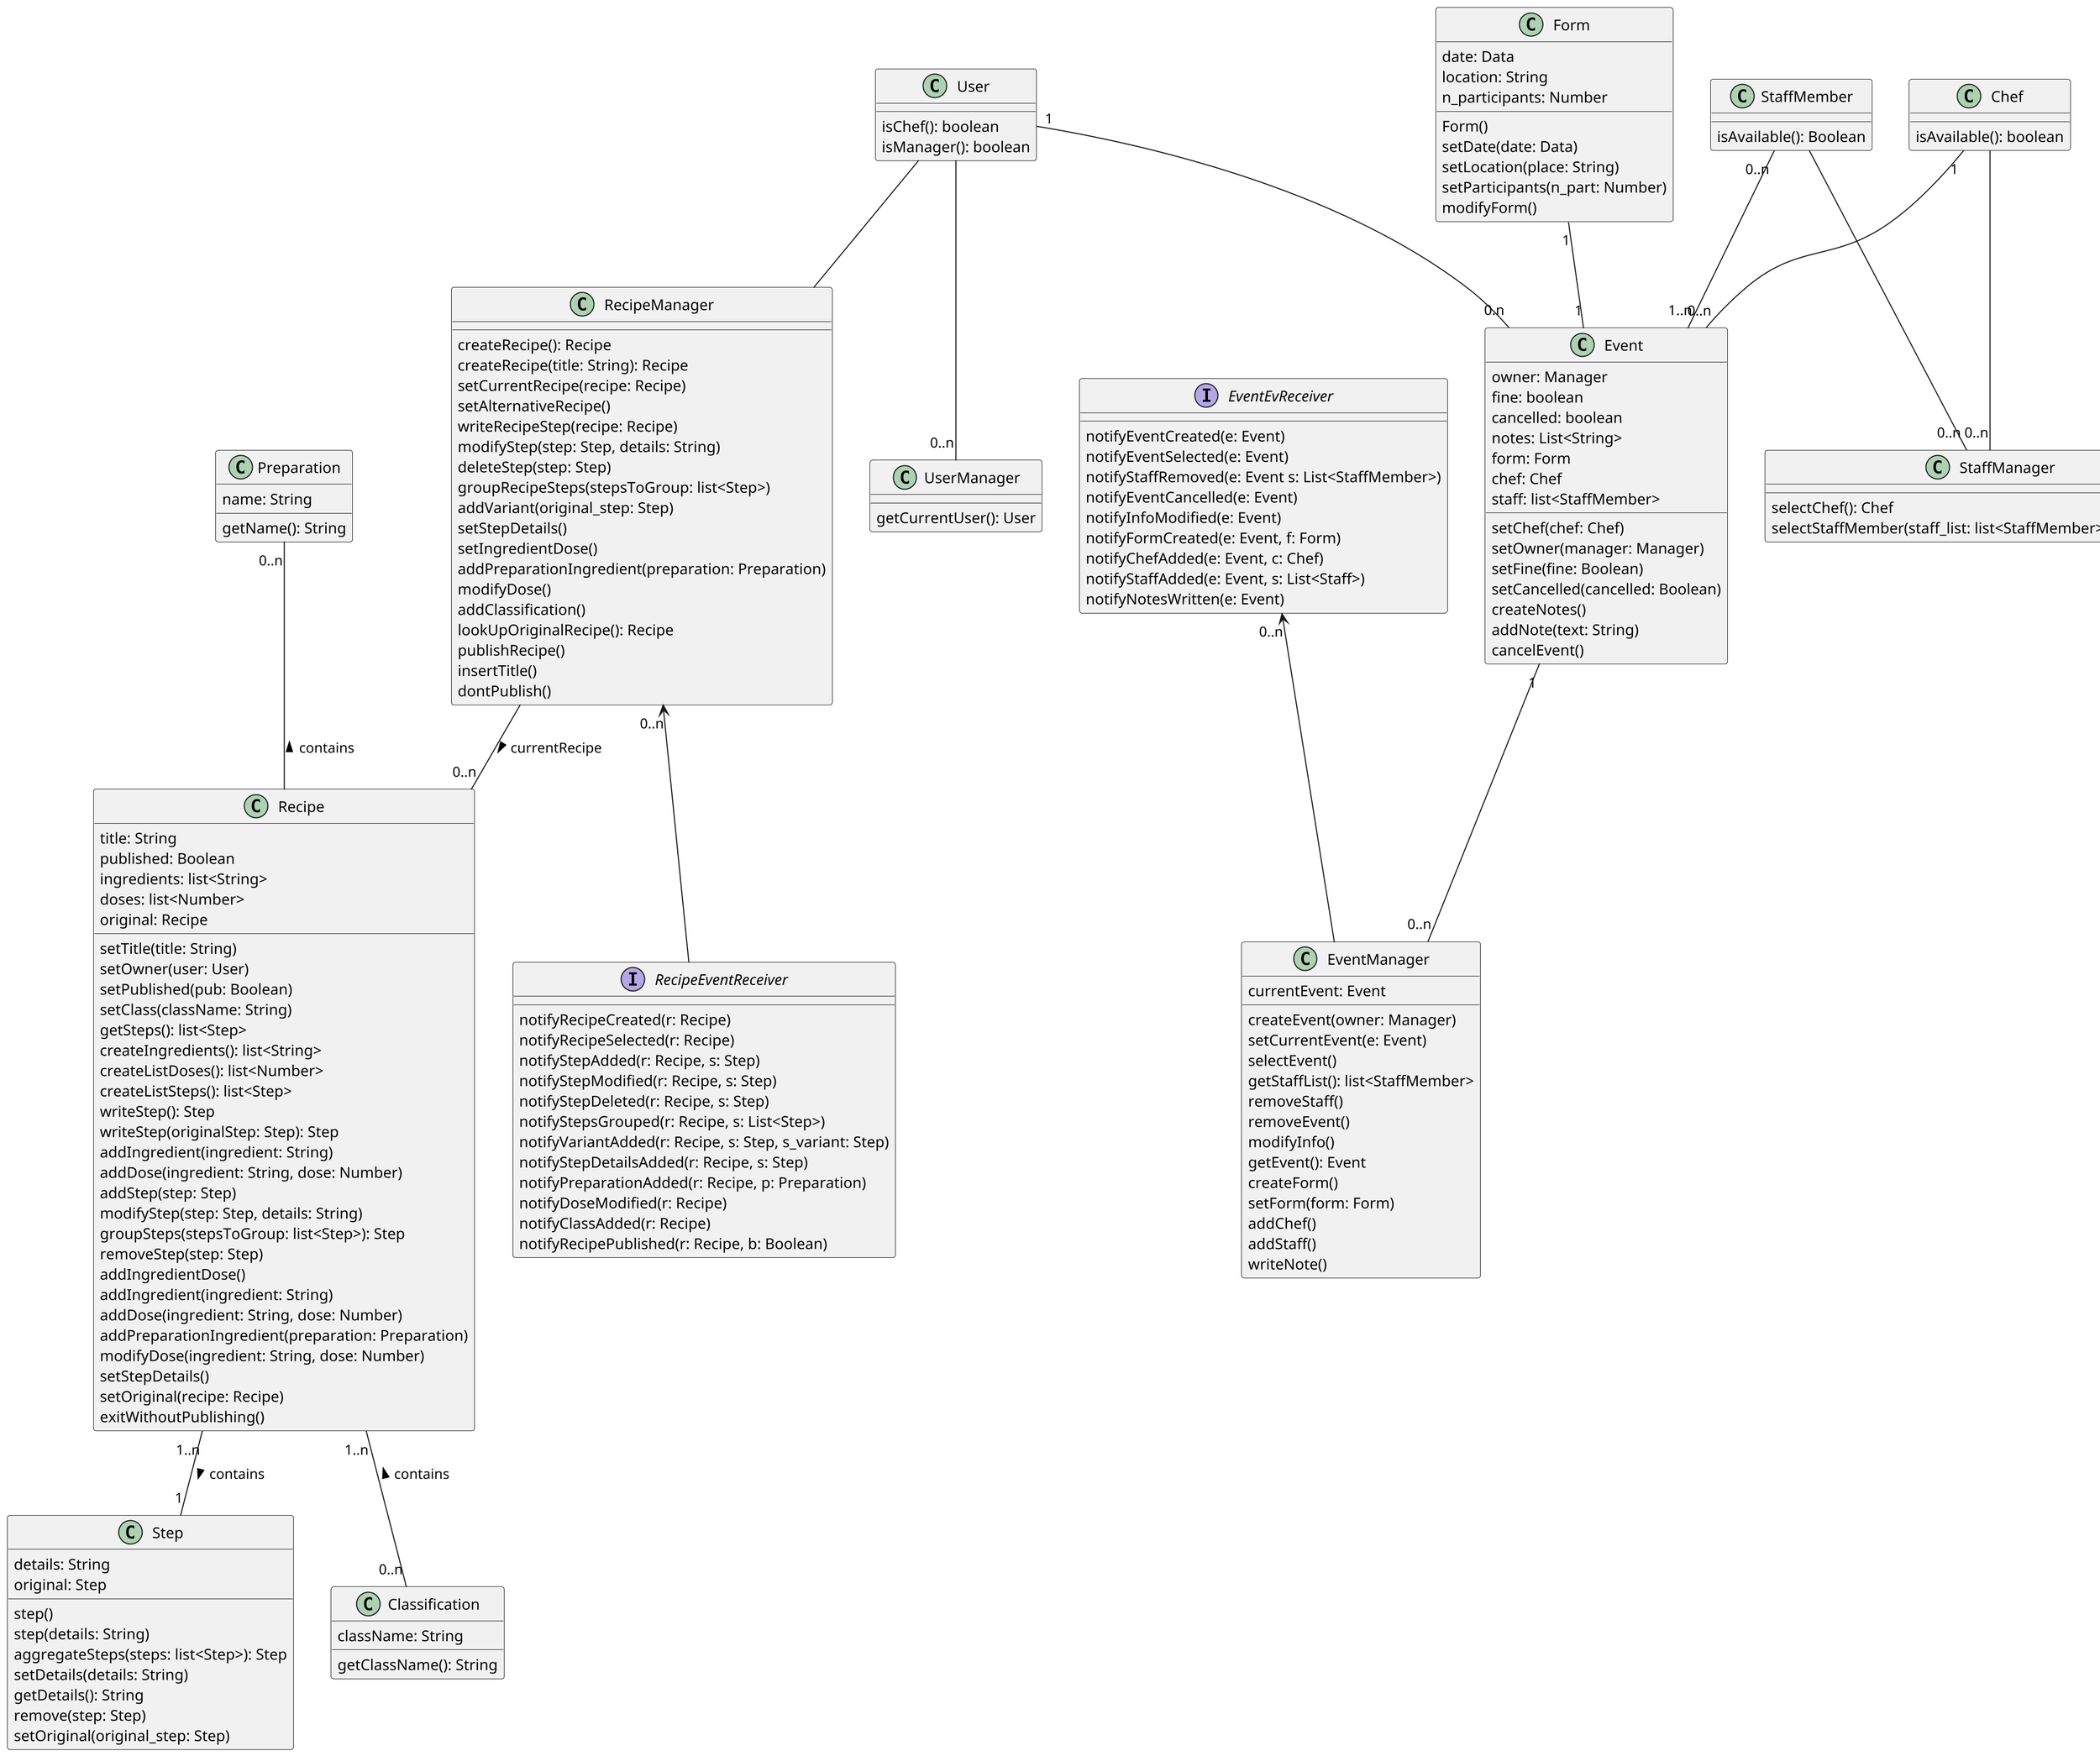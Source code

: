 @startuml

skinparam dpi 200

Interface RecipeEventReceiver {
    notifyRecipeCreated(r: Recipe)
    notifyRecipeSelected(r: Recipe)
    notifyStepAdded(r: Recipe, s: Step)
    notifyStepModified(r: Recipe, s: Step)
    notifyStepDeleted(r: Recipe, s: Step)
    notifyStepsGrouped(r: Recipe, s: List<Step>)
    notifyVariantAdded(r: Recipe, s: Step, s_variant: Step)
    notifyStepDetailsAdded(r: Recipe, s: Step)
    notifyPreparationAdded(r: Recipe, p: Preparation)
    notifyDoseModified(r: Recipe)
    notifyClassAdded(r: Recipe)
    notifyRecipePublished(r: Recipe, b: Boolean)
}


Class RecipeManager {
	createRecipe(): Recipe
	createRecipe(title: String): Recipe
	setCurrentRecipe(recipe: Recipe)
    setAlternativeRecipe()
	writeRecipeStep(recipe: Recipe)
	modifyStep(step: Step, details: String)
	deleteStep(step: Step)
	groupRecipeSteps(stepsToGroup: list<Step>)
	addVariant(original_step: Step)
	setStepDetails()
    setIngredientDose()
	addPreparationIngredient(preparation: Preparation)
	modifyDose()
    addClassification()
    lookUpOriginalRecipe(): Recipe
    publishRecipe()
    insertTitle()
    dontPublish()
}

Class Recipe {
	title: String
	published: Boolean
	ingredients: list<String>
	doses: list<Number>
	original: Recipe
	setTitle(title: String)
	setOwner(user: User)
	setPublished(pub: Boolean)
    setClass(className: String)
    getSteps(): list<Step>
	createIngredients(): list<String>
	createListDoses(): list<Number>
	createListSteps(): list<Step> 
	writeStep(): Step
	writeStep(originalStep: Step): Step
	addIngredient(ingredient: String)
	addDose(ingredient: String, dose: Number)
	addStep(step: Step)
	modifyStep(step: Step, details: String)
	groupSteps(stepsToGroup: list<Step>): Step
	removeStep(step: Step)
	addIngredientDose()
	addIngredient(ingredient: String)
	addDose(ingredient: String, dose: Number)
	addPreparationIngredient(preparation: Preparation)
	modifyDose(ingredient: String, dose: Number)
    setStepDetails()
    setOriginal(recipe: Recipe)
    exitWithoutPublishing()
}

Class Step {
	details: String
	original: Step
	step()
	step(details: String)
	aggregateSteps(steps: list<Step>): Step
	setDetails(details: String)
    getDetails(): String
	remove(step: Step)
	setOriginal(original_step: Step)
}

Class Preparation {
	name: String
	getName(): String
}


Class UserManager {
	getCurrentUser(): User
}

Class User {
	isChef(): boolean
    isManager(): boolean
}

Class Classification {
    className: String
    getClassName(): String
}

Class Event {
    owner: Manager
    fine: boolean
    cancelled: boolean
    notes: List<String>
    form: Form
    chef: Chef
    staff: list<StaffMember>
    setChef(chef: Chef)
    setOwner(manager: Manager)
    setFine(fine: Boolean)
    setCancelled(cancelled: Boolean)
    createNotes()
    addNote(text: String)
    cancelEvent()
}

Interface EventEvReceiver{
    notifyEventCreated(e: Event)
    notifyEventSelected(e: Event)
    notifyStaffRemoved(e: Event s: List<StaffMember>)
    notifyEventCancelled(e: Event)
    notifyInfoModified(e: Event)
    notifyFormCreated(e: Event, f: Form)
    notifyChefAdded(e: Event, c: Chef)
    notifyStaffAdded(e: Event, s: List<Staff>)
    notifyNotesWritten(e: Event)
}

Class EventManager {
    currentEvent: Event
    createEvent(owner: Manager)
    setCurrentEvent(e: Event)
    selectEvent()
    getStaffList(): list<StaffMember>
    removeStaff()
    removeEvent()
    modifyInfo()
    getEvent(): Event
    createForm()
    setForm(form: Form)
    addChef()
    addStaff()
    writeNote()
}


Class Form {
    date: Data
    location: String
    n_participants: Number
    Form()
    setDate(date: Data)
    setLocation(place: String)
    setParticipants(n_part: Number)
    modifyForm()
}


Class Chef {
    isAvailable(): boolean
}
    
Class StaffMember {
    isAvailable(): Boolean
}

Class StaffManager {
    selectChef(): Chef
    selectStaffMember(staff_list: list<StaffMember>): StaffMember
}


EventEvReceiver "0..n" <-- EventManager

User "1" -- "0.n" Event
Event "1" -- "0..n" EventManager
User -- "0..n" UserManager
Form "1" -- "1" Event
StaffMember -- "0..n" StaffManager
Chef -- "0..n" StaffManager
Chef "1" -- "0..n" Event
StaffMember "0..n" -- "1..n" Event



RecipeManager "0..n" <-- RecipeEventReceiver

RecipeManager -- "0..n" Recipe: currentRecipe >

Recipe "1..n" -- "0..n" Classification: contains <

Recipe "1..n" -- "1" Step: contains >


Preparation "0..n" -- Recipe: contains <

User -- RecipeManager

@enduml
